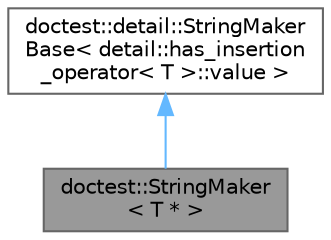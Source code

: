 digraph "doctest::StringMaker&lt; T * &gt;"
{
 // LATEX_PDF_SIZE
  bgcolor="transparent";
  edge [fontname=Helvetica,fontsize=10,labelfontname=Helvetica,labelfontsize=10];
  node [fontname=Helvetica,fontsize=10,shape=box,height=0.2,width=0.4];
  Node1 [id="Node000001",label="doctest::StringMaker\l\< T * \>",height=0.2,width=0.4,color="gray40", fillcolor="grey60", style="filled", fontcolor="black",tooltip=" "];
  Node2 -> Node1 [id="edge2_Node000001_Node000002",dir="back",color="steelblue1",style="solid",tooltip=" "];
  Node2 [id="Node000002",label="doctest::detail::StringMaker\lBase\< detail::has_insertion\l_operator\< T \>::value \>",height=0.2,width=0.4,color="gray40", fillcolor="white", style="filled",URL="$structdoctest_1_1detail_1_1_string_maker_base.html",tooltip=" "];
}
